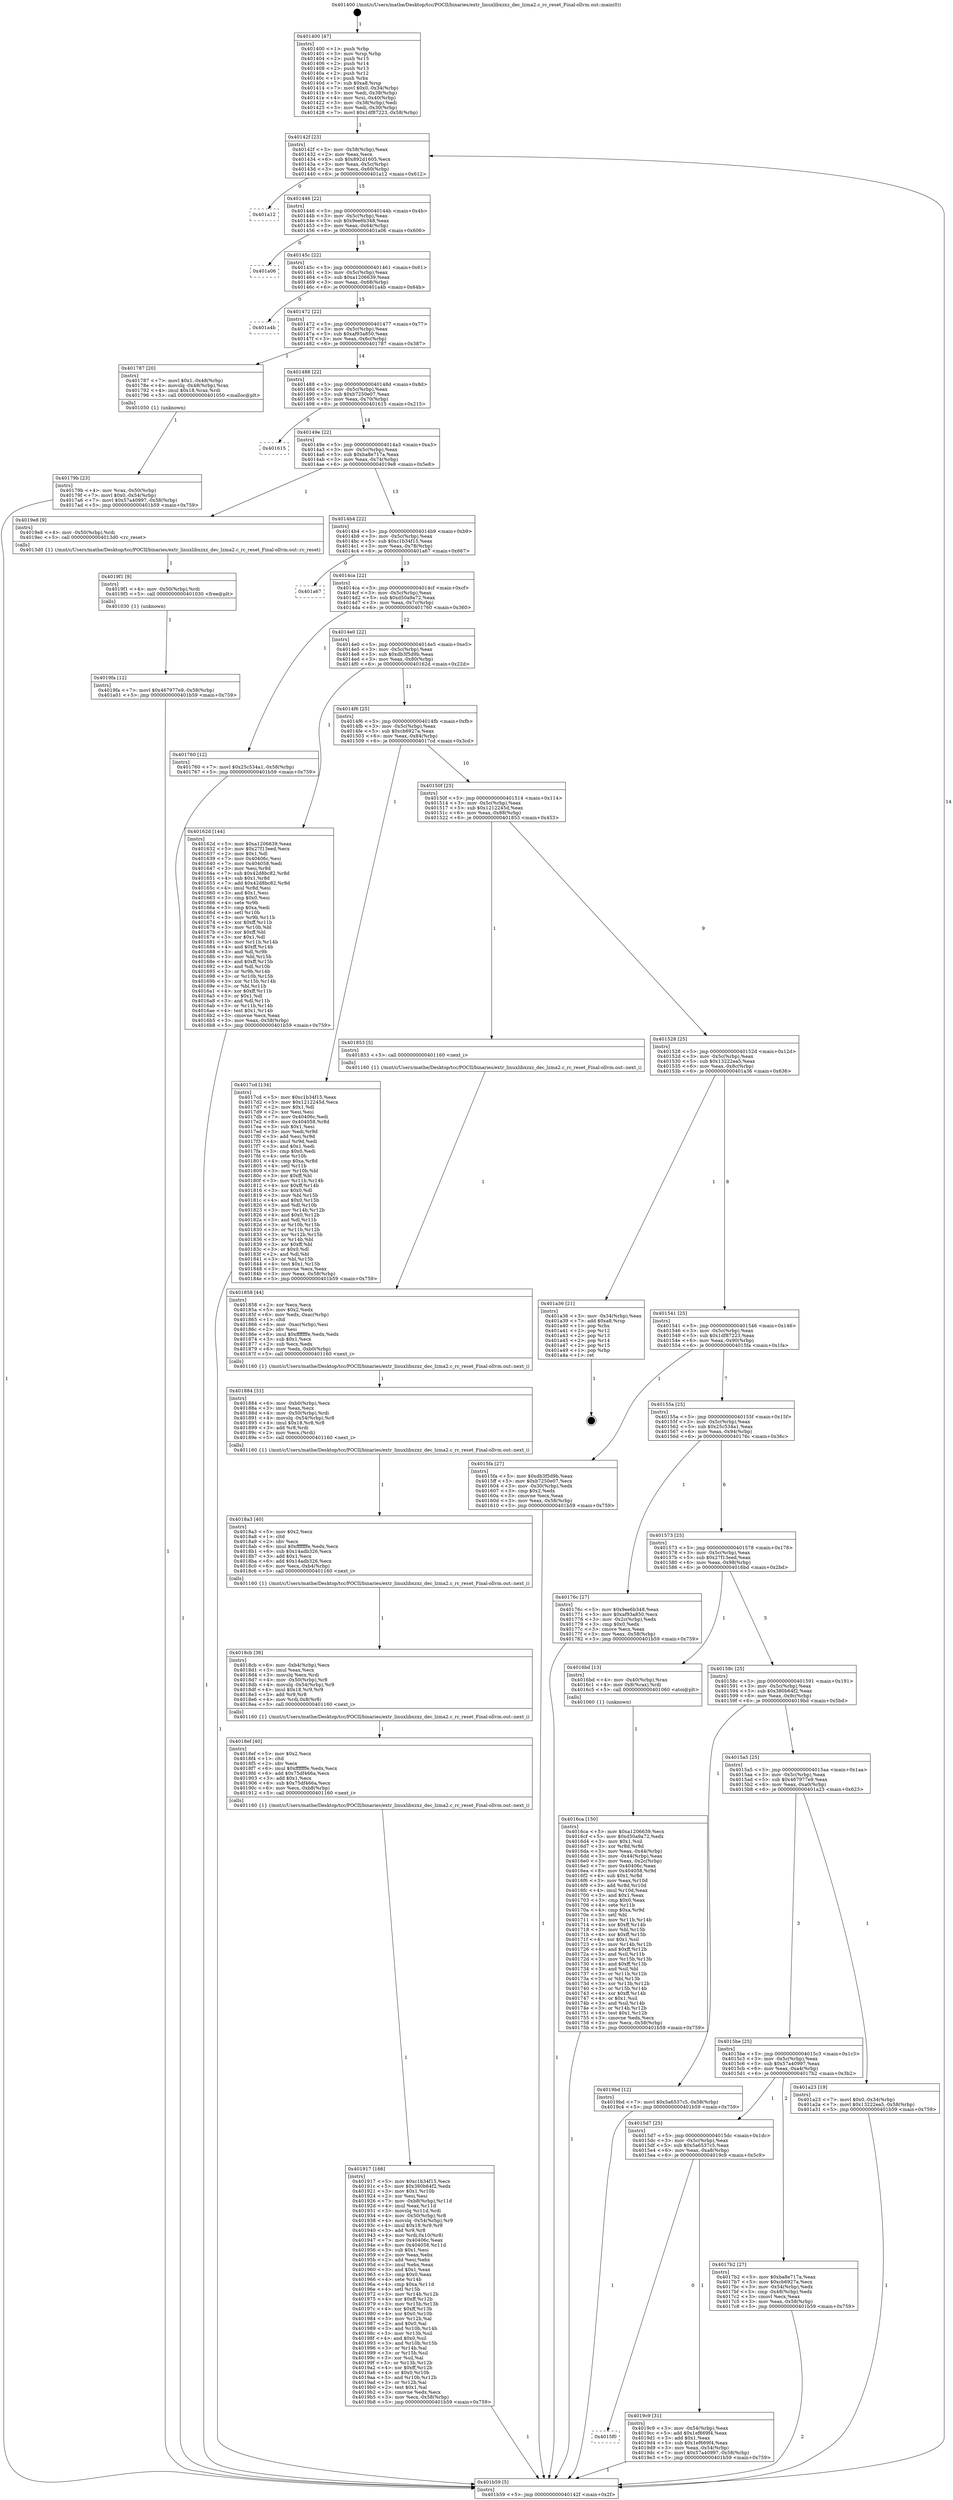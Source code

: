 digraph "0x401400" {
  label = "0x401400 (/mnt/c/Users/mathe/Desktop/tcc/POCII/binaries/extr_linuxlibxzxz_dec_lzma2.c_rc_reset_Final-ollvm.out::main(0))"
  labelloc = "t"
  node[shape=record]

  Entry [label="",width=0.3,height=0.3,shape=circle,fillcolor=black,style=filled]
  "0x40142f" [label="{
     0x40142f [23]\l
     | [instrs]\l
     &nbsp;&nbsp;0x40142f \<+3\>: mov -0x58(%rbp),%eax\l
     &nbsp;&nbsp;0x401432 \<+2\>: mov %eax,%ecx\l
     &nbsp;&nbsp;0x401434 \<+6\>: sub $0x892d1605,%ecx\l
     &nbsp;&nbsp;0x40143a \<+3\>: mov %eax,-0x5c(%rbp)\l
     &nbsp;&nbsp;0x40143d \<+3\>: mov %ecx,-0x60(%rbp)\l
     &nbsp;&nbsp;0x401440 \<+6\>: je 0000000000401a12 \<main+0x612\>\l
  }"]
  "0x401a12" [label="{
     0x401a12\l
  }", style=dashed]
  "0x401446" [label="{
     0x401446 [22]\l
     | [instrs]\l
     &nbsp;&nbsp;0x401446 \<+5\>: jmp 000000000040144b \<main+0x4b\>\l
     &nbsp;&nbsp;0x40144b \<+3\>: mov -0x5c(%rbp),%eax\l
     &nbsp;&nbsp;0x40144e \<+5\>: sub $0x9ee6b348,%eax\l
     &nbsp;&nbsp;0x401453 \<+3\>: mov %eax,-0x64(%rbp)\l
     &nbsp;&nbsp;0x401456 \<+6\>: je 0000000000401a06 \<main+0x606\>\l
  }"]
  Exit [label="",width=0.3,height=0.3,shape=circle,fillcolor=black,style=filled,peripheries=2]
  "0x401a06" [label="{
     0x401a06\l
  }", style=dashed]
  "0x40145c" [label="{
     0x40145c [22]\l
     | [instrs]\l
     &nbsp;&nbsp;0x40145c \<+5\>: jmp 0000000000401461 \<main+0x61\>\l
     &nbsp;&nbsp;0x401461 \<+3\>: mov -0x5c(%rbp),%eax\l
     &nbsp;&nbsp;0x401464 \<+5\>: sub $0xa1206639,%eax\l
     &nbsp;&nbsp;0x401469 \<+3\>: mov %eax,-0x68(%rbp)\l
     &nbsp;&nbsp;0x40146c \<+6\>: je 0000000000401a4b \<main+0x64b\>\l
  }"]
  "0x4019fa" [label="{
     0x4019fa [12]\l
     | [instrs]\l
     &nbsp;&nbsp;0x4019fa \<+7\>: movl $0x467977e9,-0x58(%rbp)\l
     &nbsp;&nbsp;0x401a01 \<+5\>: jmp 0000000000401b59 \<main+0x759\>\l
  }"]
  "0x401a4b" [label="{
     0x401a4b\l
  }", style=dashed]
  "0x401472" [label="{
     0x401472 [22]\l
     | [instrs]\l
     &nbsp;&nbsp;0x401472 \<+5\>: jmp 0000000000401477 \<main+0x77\>\l
     &nbsp;&nbsp;0x401477 \<+3\>: mov -0x5c(%rbp),%eax\l
     &nbsp;&nbsp;0x40147a \<+5\>: sub $0xaf93a850,%eax\l
     &nbsp;&nbsp;0x40147f \<+3\>: mov %eax,-0x6c(%rbp)\l
     &nbsp;&nbsp;0x401482 \<+6\>: je 0000000000401787 \<main+0x387\>\l
  }"]
  "0x4019f1" [label="{
     0x4019f1 [9]\l
     | [instrs]\l
     &nbsp;&nbsp;0x4019f1 \<+4\>: mov -0x50(%rbp),%rdi\l
     &nbsp;&nbsp;0x4019f5 \<+5\>: call 0000000000401030 \<free@plt\>\l
     | [calls]\l
     &nbsp;&nbsp;0x401030 \{1\} (unknown)\l
  }"]
  "0x401787" [label="{
     0x401787 [20]\l
     | [instrs]\l
     &nbsp;&nbsp;0x401787 \<+7\>: movl $0x1,-0x48(%rbp)\l
     &nbsp;&nbsp;0x40178e \<+4\>: movslq -0x48(%rbp),%rax\l
     &nbsp;&nbsp;0x401792 \<+4\>: imul $0x18,%rax,%rdi\l
     &nbsp;&nbsp;0x401796 \<+5\>: call 0000000000401050 \<malloc@plt\>\l
     | [calls]\l
     &nbsp;&nbsp;0x401050 \{1\} (unknown)\l
  }"]
  "0x401488" [label="{
     0x401488 [22]\l
     | [instrs]\l
     &nbsp;&nbsp;0x401488 \<+5\>: jmp 000000000040148d \<main+0x8d\>\l
     &nbsp;&nbsp;0x40148d \<+3\>: mov -0x5c(%rbp),%eax\l
     &nbsp;&nbsp;0x401490 \<+5\>: sub $0xb7250e07,%eax\l
     &nbsp;&nbsp;0x401495 \<+3\>: mov %eax,-0x70(%rbp)\l
     &nbsp;&nbsp;0x401498 \<+6\>: je 0000000000401615 \<main+0x215\>\l
  }"]
  "0x4015f0" [label="{
     0x4015f0\l
  }", style=dashed]
  "0x401615" [label="{
     0x401615\l
  }", style=dashed]
  "0x40149e" [label="{
     0x40149e [22]\l
     | [instrs]\l
     &nbsp;&nbsp;0x40149e \<+5\>: jmp 00000000004014a3 \<main+0xa3\>\l
     &nbsp;&nbsp;0x4014a3 \<+3\>: mov -0x5c(%rbp),%eax\l
     &nbsp;&nbsp;0x4014a6 \<+5\>: sub $0xba8e717a,%eax\l
     &nbsp;&nbsp;0x4014ab \<+3\>: mov %eax,-0x74(%rbp)\l
     &nbsp;&nbsp;0x4014ae \<+6\>: je 00000000004019e8 \<main+0x5e8\>\l
  }"]
  "0x4019c9" [label="{
     0x4019c9 [31]\l
     | [instrs]\l
     &nbsp;&nbsp;0x4019c9 \<+3\>: mov -0x54(%rbp),%eax\l
     &nbsp;&nbsp;0x4019cc \<+5\>: add $0x1ef669f4,%eax\l
     &nbsp;&nbsp;0x4019d1 \<+3\>: add $0x1,%eax\l
     &nbsp;&nbsp;0x4019d4 \<+5\>: sub $0x1ef669f4,%eax\l
     &nbsp;&nbsp;0x4019d9 \<+3\>: mov %eax,-0x54(%rbp)\l
     &nbsp;&nbsp;0x4019dc \<+7\>: movl $0x57a40997,-0x58(%rbp)\l
     &nbsp;&nbsp;0x4019e3 \<+5\>: jmp 0000000000401b59 \<main+0x759\>\l
  }"]
  "0x4019e8" [label="{
     0x4019e8 [9]\l
     | [instrs]\l
     &nbsp;&nbsp;0x4019e8 \<+4\>: mov -0x50(%rbp),%rdi\l
     &nbsp;&nbsp;0x4019ec \<+5\>: call 00000000004013d0 \<rc_reset\>\l
     | [calls]\l
     &nbsp;&nbsp;0x4013d0 \{1\} (/mnt/c/Users/mathe/Desktop/tcc/POCII/binaries/extr_linuxlibxzxz_dec_lzma2.c_rc_reset_Final-ollvm.out::rc_reset)\l
  }"]
  "0x4014b4" [label="{
     0x4014b4 [22]\l
     | [instrs]\l
     &nbsp;&nbsp;0x4014b4 \<+5\>: jmp 00000000004014b9 \<main+0xb9\>\l
     &nbsp;&nbsp;0x4014b9 \<+3\>: mov -0x5c(%rbp),%eax\l
     &nbsp;&nbsp;0x4014bc \<+5\>: sub $0xc1b34f15,%eax\l
     &nbsp;&nbsp;0x4014c1 \<+3\>: mov %eax,-0x78(%rbp)\l
     &nbsp;&nbsp;0x4014c4 \<+6\>: je 0000000000401a67 \<main+0x667\>\l
  }"]
  "0x401917" [label="{
     0x401917 [166]\l
     | [instrs]\l
     &nbsp;&nbsp;0x401917 \<+5\>: mov $0xc1b34f15,%ecx\l
     &nbsp;&nbsp;0x40191c \<+5\>: mov $0x380b64f2,%edx\l
     &nbsp;&nbsp;0x401921 \<+3\>: mov $0x1,%r10b\l
     &nbsp;&nbsp;0x401924 \<+2\>: xor %esi,%esi\l
     &nbsp;&nbsp;0x401926 \<+7\>: mov -0xb8(%rbp),%r11d\l
     &nbsp;&nbsp;0x40192d \<+4\>: imul %eax,%r11d\l
     &nbsp;&nbsp;0x401931 \<+3\>: movslq %r11d,%rdi\l
     &nbsp;&nbsp;0x401934 \<+4\>: mov -0x50(%rbp),%r8\l
     &nbsp;&nbsp;0x401938 \<+4\>: movslq -0x54(%rbp),%r9\l
     &nbsp;&nbsp;0x40193c \<+4\>: imul $0x18,%r9,%r9\l
     &nbsp;&nbsp;0x401940 \<+3\>: add %r9,%r8\l
     &nbsp;&nbsp;0x401943 \<+4\>: mov %rdi,0x10(%r8)\l
     &nbsp;&nbsp;0x401947 \<+7\>: mov 0x40406c,%eax\l
     &nbsp;&nbsp;0x40194e \<+8\>: mov 0x404058,%r11d\l
     &nbsp;&nbsp;0x401956 \<+3\>: sub $0x1,%esi\l
     &nbsp;&nbsp;0x401959 \<+2\>: mov %eax,%ebx\l
     &nbsp;&nbsp;0x40195b \<+2\>: add %esi,%ebx\l
     &nbsp;&nbsp;0x40195d \<+3\>: imul %ebx,%eax\l
     &nbsp;&nbsp;0x401960 \<+3\>: and $0x1,%eax\l
     &nbsp;&nbsp;0x401963 \<+3\>: cmp $0x0,%eax\l
     &nbsp;&nbsp;0x401966 \<+4\>: sete %r14b\l
     &nbsp;&nbsp;0x40196a \<+4\>: cmp $0xa,%r11d\l
     &nbsp;&nbsp;0x40196e \<+4\>: setl %r15b\l
     &nbsp;&nbsp;0x401972 \<+3\>: mov %r14b,%r12b\l
     &nbsp;&nbsp;0x401975 \<+4\>: xor $0xff,%r12b\l
     &nbsp;&nbsp;0x401979 \<+3\>: mov %r15b,%r13b\l
     &nbsp;&nbsp;0x40197c \<+4\>: xor $0xff,%r13b\l
     &nbsp;&nbsp;0x401980 \<+4\>: xor $0x0,%r10b\l
     &nbsp;&nbsp;0x401984 \<+3\>: mov %r12b,%al\l
     &nbsp;&nbsp;0x401987 \<+2\>: and $0x0,%al\l
     &nbsp;&nbsp;0x401989 \<+3\>: and %r10b,%r14b\l
     &nbsp;&nbsp;0x40198c \<+3\>: mov %r13b,%sil\l
     &nbsp;&nbsp;0x40198f \<+4\>: and $0x0,%sil\l
     &nbsp;&nbsp;0x401993 \<+3\>: and %r10b,%r15b\l
     &nbsp;&nbsp;0x401996 \<+3\>: or %r14b,%al\l
     &nbsp;&nbsp;0x401999 \<+3\>: or %r15b,%sil\l
     &nbsp;&nbsp;0x40199c \<+3\>: xor %sil,%al\l
     &nbsp;&nbsp;0x40199f \<+3\>: or %r13b,%r12b\l
     &nbsp;&nbsp;0x4019a2 \<+4\>: xor $0xff,%r12b\l
     &nbsp;&nbsp;0x4019a6 \<+4\>: or $0x0,%r10b\l
     &nbsp;&nbsp;0x4019aa \<+3\>: and %r10b,%r12b\l
     &nbsp;&nbsp;0x4019ad \<+3\>: or %r12b,%al\l
     &nbsp;&nbsp;0x4019b0 \<+2\>: test $0x1,%al\l
     &nbsp;&nbsp;0x4019b2 \<+3\>: cmovne %edx,%ecx\l
     &nbsp;&nbsp;0x4019b5 \<+3\>: mov %ecx,-0x58(%rbp)\l
     &nbsp;&nbsp;0x4019b8 \<+5\>: jmp 0000000000401b59 \<main+0x759\>\l
  }"]
  "0x401a67" [label="{
     0x401a67\l
  }", style=dashed]
  "0x4014ca" [label="{
     0x4014ca [22]\l
     | [instrs]\l
     &nbsp;&nbsp;0x4014ca \<+5\>: jmp 00000000004014cf \<main+0xcf\>\l
     &nbsp;&nbsp;0x4014cf \<+3\>: mov -0x5c(%rbp),%eax\l
     &nbsp;&nbsp;0x4014d2 \<+5\>: sub $0xd50a9a72,%eax\l
     &nbsp;&nbsp;0x4014d7 \<+3\>: mov %eax,-0x7c(%rbp)\l
     &nbsp;&nbsp;0x4014da \<+6\>: je 0000000000401760 \<main+0x360\>\l
  }"]
  "0x4018ef" [label="{
     0x4018ef [40]\l
     | [instrs]\l
     &nbsp;&nbsp;0x4018ef \<+5\>: mov $0x2,%ecx\l
     &nbsp;&nbsp;0x4018f4 \<+1\>: cltd\l
     &nbsp;&nbsp;0x4018f5 \<+2\>: idiv %ecx\l
     &nbsp;&nbsp;0x4018f7 \<+6\>: imul $0xfffffffe,%edx,%ecx\l
     &nbsp;&nbsp;0x4018fd \<+6\>: add $0x75df466a,%ecx\l
     &nbsp;&nbsp;0x401903 \<+3\>: add $0x1,%ecx\l
     &nbsp;&nbsp;0x401906 \<+6\>: sub $0x75df466a,%ecx\l
     &nbsp;&nbsp;0x40190c \<+6\>: mov %ecx,-0xb8(%rbp)\l
     &nbsp;&nbsp;0x401912 \<+5\>: call 0000000000401160 \<next_i\>\l
     | [calls]\l
     &nbsp;&nbsp;0x401160 \{1\} (/mnt/c/Users/mathe/Desktop/tcc/POCII/binaries/extr_linuxlibxzxz_dec_lzma2.c_rc_reset_Final-ollvm.out::next_i)\l
  }"]
  "0x401760" [label="{
     0x401760 [12]\l
     | [instrs]\l
     &nbsp;&nbsp;0x401760 \<+7\>: movl $0x25c534a1,-0x58(%rbp)\l
     &nbsp;&nbsp;0x401767 \<+5\>: jmp 0000000000401b59 \<main+0x759\>\l
  }"]
  "0x4014e0" [label="{
     0x4014e0 [22]\l
     | [instrs]\l
     &nbsp;&nbsp;0x4014e0 \<+5\>: jmp 00000000004014e5 \<main+0xe5\>\l
     &nbsp;&nbsp;0x4014e5 \<+3\>: mov -0x5c(%rbp),%eax\l
     &nbsp;&nbsp;0x4014e8 \<+5\>: sub $0xdb3f5d9b,%eax\l
     &nbsp;&nbsp;0x4014ed \<+3\>: mov %eax,-0x80(%rbp)\l
     &nbsp;&nbsp;0x4014f0 \<+6\>: je 000000000040162d \<main+0x22d\>\l
  }"]
  "0x4018cb" [label="{
     0x4018cb [36]\l
     | [instrs]\l
     &nbsp;&nbsp;0x4018cb \<+6\>: mov -0xb4(%rbp),%ecx\l
     &nbsp;&nbsp;0x4018d1 \<+3\>: imul %eax,%ecx\l
     &nbsp;&nbsp;0x4018d4 \<+3\>: movslq %ecx,%rdi\l
     &nbsp;&nbsp;0x4018d7 \<+4\>: mov -0x50(%rbp),%r8\l
     &nbsp;&nbsp;0x4018db \<+4\>: movslq -0x54(%rbp),%r9\l
     &nbsp;&nbsp;0x4018df \<+4\>: imul $0x18,%r9,%r9\l
     &nbsp;&nbsp;0x4018e3 \<+3\>: add %r9,%r8\l
     &nbsp;&nbsp;0x4018e6 \<+4\>: mov %rdi,0x8(%r8)\l
     &nbsp;&nbsp;0x4018ea \<+5\>: call 0000000000401160 \<next_i\>\l
     | [calls]\l
     &nbsp;&nbsp;0x401160 \{1\} (/mnt/c/Users/mathe/Desktop/tcc/POCII/binaries/extr_linuxlibxzxz_dec_lzma2.c_rc_reset_Final-ollvm.out::next_i)\l
  }"]
  "0x40162d" [label="{
     0x40162d [144]\l
     | [instrs]\l
     &nbsp;&nbsp;0x40162d \<+5\>: mov $0xa1206639,%eax\l
     &nbsp;&nbsp;0x401632 \<+5\>: mov $0x27f13eed,%ecx\l
     &nbsp;&nbsp;0x401637 \<+2\>: mov $0x1,%dl\l
     &nbsp;&nbsp;0x401639 \<+7\>: mov 0x40406c,%esi\l
     &nbsp;&nbsp;0x401640 \<+7\>: mov 0x404058,%edi\l
     &nbsp;&nbsp;0x401647 \<+3\>: mov %esi,%r8d\l
     &nbsp;&nbsp;0x40164a \<+7\>: sub $0x42d8bc82,%r8d\l
     &nbsp;&nbsp;0x401651 \<+4\>: sub $0x1,%r8d\l
     &nbsp;&nbsp;0x401655 \<+7\>: add $0x42d8bc82,%r8d\l
     &nbsp;&nbsp;0x40165c \<+4\>: imul %r8d,%esi\l
     &nbsp;&nbsp;0x401660 \<+3\>: and $0x1,%esi\l
     &nbsp;&nbsp;0x401663 \<+3\>: cmp $0x0,%esi\l
     &nbsp;&nbsp;0x401666 \<+4\>: sete %r9b\l
     &nbsp;&nbsp;0x40166a \<+3\>: cmp $0xa,%edi\l
     &nbsp;&nbsp;0x40166d \<+4\>: setl %r10b\l
     &nbsp;&nbsp;0x401671 \<+3\>: mov %r9b,%r11b\l
     &nbsp;&nbsp;0x401674 \<+4\>: xor $0xff,%r11b\l
     &nbsp;&nbsp;0x401678 \<+3\>: mov %r10b,%bl\l
     &nbsp;&nbsp;0x40167b \<+3\>: xor $0xff,%bl\l
     &nbsp;&nbsp;0x40167e \<+3\>: xor $0x1,%dl\l
     &nbsp;&nbsp;0x401681 \<+3\>: mov %r11b,%r14b\l
     &nbsp;&nbsp;0x401684 \<+4\>: and $0xff,%r14b\l
     &nbsp;&nbsp;0x401688 \<+3\>: and %dl,%r9b\l
     &nbsp;&nbsp;0x40168b \<+3\>: mov %bl,%r15b\l
     &nbsp;&nbsp;0x40168e \<+4\>: and $0xff,%r15b\l
     &nbsp;&nbsp;0x401692 \<+3\>: and %dl,%r10b\l
     &nbsp;&nbsp;0x401695 \<+3\>: or %r9b,%r14b\l
     &nbsp;&nbsp;0x401698 \<+3\>: or %r10b,%r15b\l
     &nbsp;&nbsp;0x40169b \<+3\>: xor %r15b,%r14b\l
     &nbsp;&nbsp;0x40169e \<+3\>: or %bl,%r11b\l
     &nbsp;&nbsp;0x4016a1 \<+4\>: xor $0xff,%r11b\l
     &nbsp;&nbsp;0x4016a5 \<+3\>: or $0x1,%dl\l
     &nbsp;&nbsp;0x4016a8 \<+3\>: and %dl,%r11b\l
     &nbsp;&nbsp;0x4016ab \<+3\>: or %r11b,%r14b\l
     &nbsp;&nbsp;0x4016ae \<+4\>: test $0x1,%r14b\l
     &nbsp;&nbsp;0x4016b2 \<+3\>: cmovne %ecx,%eax\l
     &nbsp;&nbsp;0x4016b5 \<+3\>: mov %eax,-0x58(%rbp)\l
     &nbsp;&nbsp;0x4016b8 \<+5\>: jmp 0000000000401b59 \<main+0x759\>\l
  }"]
  "0x4014f6" [label="{
     0x4014f6 [25]\l
     | [instrs]\l
     &nbsp;&nbsp;0x4014f6 \<+5\>: jmp 00000000004014fb \<main+0xfb\>\l
     &nbsp;&nbsp;0x4014fb \<+3\>: mov -0x5c(%rbp),%eax\l
     &nbsp;&nbsp;0x4014fe \<+5\>: sub $0xcb6927a,%eax\l
     &nbsp;&nbsp;0x401503 \<+6\>: mov %eax,-0x84(%rbp)\l
     &nbsp;&nbsp;0x401509 \<+6\>: je 00000000004017cd \<main+0x3cd\>\l
  }"]
  "0x4018a3" [label="{
     0x4018a3 [40]\l
     | [instrs]\l
     &nbsp;&nbsp;0x4018a3 \<+5\>: mov $0x2,%ecx\l
     &nbsp;&nbsp;0x4018a8 \<+1\>: cltd\l
     &nbsp;&nbsp;0x4018a9 \<+2\>: idiv %ecx\l
     &nbsp;&nbsp;0x4018ab \<+6\>: imul $0xfffffffe,%edx,%ecx\l
     &nbsp;&nbsp;0x4018b1 \<+6\>: sub $0x14adb326,%ecx\l
     &nbsp;&nbsp;0x4018b7 \<+3\>: add $0x1,%ecx\l
     &nbsp;&nbsp;0x4018ba \<+6\>: add $0x14adb326,%ecx\l
     &nbsp;&nbsp;0x4018c0 \<+6\>: mov %ecx,-0xb4(%rbp)\l
     &nbsp;&nbsp;0x4018c6 \<+5\>: call 0000000000401160 \<next_i\>\l
     | [calls]\l
     &nbsp;&nbsp;0x401160 \{1\} (/mnt/c/Users/mathe/Desktop/tcc/POCII/binaries/extr_linuxlibxzxz_dec_lzma2.c_rc_reset_Final-ollvm.out::next_i)\l
  }"]
  "0x4017cd" [label="{
     0x4017cd [134]\l
     | [instrs]\l
     &nbsp;&nbsp;0x4017cd \<+5\>: mov $0xc1b34f15,%eax\l
     &nbsp;&nbsp;0x4017d2 \<+5\>: mov $0x1212245d,%ecx\l
     &nbsp;&nbsp;0x4017d7 \<+2\>: mov $0x1,%dl\l
     &nbsp;&nbsp;0x4017d9 \<+2\>: xor %esi,%esi\l
     &nbsp;&nbsp;0x4017db \<+7\>: mov 0x40406c,%edi\l
     &nbsp;&nbsp;0x4017e2 \<+8\>: mov 0x404058,%r8d\l
     &nbsp;&nbsp;0x4017ea \<+3\>: sub $0x1,%esi\l
     &nbsp;&nbsp;0x4017ed \<+3\>: mov %edi,%r9d\l
     &nbsp;&nbsp;0x4017f0 \<+3\>: add %esi,%r9d\l
     &nbsp;&nbsp;0x4017f3 \<+4\>: imul %r9d,%edi\l
     &nbsp;&nbsp;0x4017f7 \<+3\>: and $0x1,%edi\l
     &nbsp;&nbsp;0x4017fa \<+3\>: cmp $0x0,%edi\l
     &nbsp;&nbsp;0x4017fd \<+4\>: sete %r10b\l
     &nbsp;&nbsp;0x401801 \<+4\>: cmp $0xa,%r8d\l
     &nbsp;&nbsp;0x401805 \<+4\>: setl %r11b\l
     &nbsp;&nbsp;0x401809 \<+3\>: mov %r10b,%bl\l
     &nbsp;&nbsp;0x40180c \<+3\>: xor $0xff,%bl\l
     &nbsp;&nbsp;0x40180f \<+3\>: mov %r11b,%r14b\l
     &nbsp;&nbsp;0x401812 \<+4\>: xor $0xff,%r14b\l
     &nbsp;&nbsp;0x401816 \<+3\>: xor $0x0,%dl\l
     &nbsp;&nbsp;0x401819 \<+3\>: mov %bl,%r15b\l
     &nbsp;&nbsp;0x40181c \<+4\>: and $0x0,%r15b\l
     &nbsp;&nbsp;0x401820 \<+3\>: and %dl,%r10b\l
     &nbsp;&nbsp;0x401823 \<+3\>: mov %r14b,%r12b\l
     &nbsp;&nbsp;0x401826 \<+4\>: and $0x0,%r12b\l
     &nbsp;&nbsp;0x40182a \<+3\>: and %dl,%r11b\l
     &nbsp;&nbsp;0x40182d \<+3\>: or %r10b,%r15b\l
     &nbsp;&nbsp;0x401830 \<+3\>: or %r11b,%r12b\l
     &nbsp;&nbsp;0x401833 \<+3\>: xor %r12b,%r15b\l
     &nbsp;&nbsp;0x401836 \<+3\>: or %r14b,%bl\l
     &nbsp;&nbsp;0x401839 \<+3\>: xor $0xff,%bl\l
     &nbsp;&nbsp;0x40183c \<+3\>: or $0x0,%dl\l
     &nbsp;&nbsp;0x40183f \<+2\>: and %dl,%bl\l
     &nbsp;&nbsp;0x401841 \<+3\>: or %bl,%r15b\l
     &nbsp;&nbsp;0x401844 \<+4\>: test $0x1,%r15b\l
     &nbsp;&nbsp;0x401848 \<+3\>: cmovne %ecx,%eax\l
     &nbsp;&nbsp;0x40184b \<+3\>: mov %eax,-0x58(%rbp)\l
     &nbsp;&nbsp;0x40184e \<+5\>: jmp 0000000000401b59 \<main+0x759\>\l
  }"]
  "0x40150f" [label="{
     0x40150f [25]\l
     | [instrs]\l
     &nbsp;&nbsp;0x40150f \<+5\>: jmp 0000000000401514 \<main+0x114\>\l
     &nbsp;&nbsp;0x401514 \<+3\>: mov -0x5c(%rbp),%eax\l
     &nbsp;&nbsp;0x401517 \<+5\>: sub $0x1212245d,%eax\l
     &nbsp;&nbsp;0x40151c \<+6\>: mov %eax,-0x88(%rbp)\l
     &nbsp;&nbsp;0x401522 \<+6\>: je 0000000000401853 \<main+0x453\>\l
  }"]
  "0x401884" [label="{
     0x401884 [31]\l
     | [instrs]\l
     &nbsp;&nbsp;0x401884 \<+6\>: mov -0xb0(%rbp),%ecx\l
     &nbsp;&nbsp;0x40188a \<+3\>: imul %eax,%ecx\l
     &nbsp;&nbsp;0x40188d \<+4\>: mov -0x50(%rbp),%rdi\l
     &nbsp;&nbsp;0x401891 \<+4\>: movslq -0x54(%rbp),%r8\l
     &nbsp;&nbsp;0x401895 \<+4\>: imul $0x18,%r8,%r8\l
     &nbsp;&nbsp;0x401899 \<+3\>: add %r8,%rdi\l
     &nbsp;&nbsp;0x40189c \<+2\>: mov %ecx,(%rdi)\l
     &nbsp;&nbsp;0x40189e \<+5\>: call 0000000000401160 \<next_i\>\l
     | [calls]\l
     &nbsp;&nbsp;0x401160 \{1\} (/mnt/c/Users/mathe/Desktop/tcc/POCII/binaries/extr_linuxlibxzxz_dec_lzma2.c_rc_reset_Final-ollvm.out::next_i)\l
  }"]
  "0x401853" [label="{
     0x401853 [5]\l
     | [instrs]\l
     &nbsp;&nbsp;0x401853 \<+5\>: call 0000000000401160 \<next_i\>\l
     | [calls]\l
     &nbsp;&nbsp;0x401160 \{1\} (/mnt/c/Users/mathe/Desktop/tcc/POCII/binaries/extr_linuxlibxzxz_dec_lzma2.c_rc_reset_Final-ollvm.out::next_i)\l
  }"]
  "0x401528" [label="{
     0x401528 [25]\l
     | [instrs]\l
     &nbsp;&nbsp;0x401528 \<+5\>: jmp 000000000040152d \<main+0x12d\>\l
     &nbsp;&nbsp;0x40152d \<+3\>: mov -0x5c(%rbp),%eax\l
     &nbsp;&nbsp;0x401530 \<+5\>: sub $0x13222ea5,%eax\l
     &nbsp;&nbsp;0x401535 \<+6\>: mov %eax,-0x8c(%rbp)\l
     &nbsp;&nbsp;0x40153b \<+6\>: je 0000000000401a36 \<main+0x636\>\l
  }"]
  "0x401858" [label="{
     0x401858 [44]\l
     | [instrs]\l
     &nbsp;&nbsp;0x401858 \<+2\>: xor %ecx,%ecx\l
     &nbsp;&nbsp;0x40185a \<+5\>: mov $0x2,%edx\l
     &nbsp;&nbsp;0x40185f \<+6\>: mov %edx,-0xac(%rbp)\l
     &nbsp;&nbsp;0x401865 \<+1\>: cltd\l
     &nbsp;&nbsp;0x401866 \<+6\>: mov -0xac(%rbp),%esi\l
     &nbsp;&nbsp;0x40186c \<+2\>: idiv %esi\l
     &nbsp;&nbsp;0x40186e \<+6\>: imul $0xfffffffe,%edx,%edx\l
     &nbsp;&nbsp;0x401874 \<+3\>: sub $0x1,%ecx\l
     &nbsp;&nbsp;0x401877 \<+2\>: sub %ecx,%edx\l
     &nbsp;&nbsp;0x401879 \<+6\>: mov %edx,-0xb0(%rbp)\l
     &nbsp;&nbsp;0x40187f \<+5\>: call 0000000000401160 \<next_i\>\l
     | [calls]\l
     &nbsp;&nbsp;0x401160 \{1\} (/mnt/c/Users/mathe/Desktop/tcc/POCII/binaries/extr_linuxlibxzxz_dec_lzma2.c_rc_reset_Final-ollvm.out::next_i)\l
  }"]
  "0x401a36" [label="{
     0x401a36 [21]\l
     | [instrs]\l
     &nbsp;&nbsp;0x401a36 \<+3\>: mov -0x34(%rbp),%eax\l
     &nbsp;&nbsp;0x401a39 \<+7\>: add $0xa8,%rsp\l
     &nbsp;&nbsp;0x401a40 \<+1\>: pop %rbx\l
     &nbsp;&nbsp;0x401a41 \<+2\>: pop %r12\l
     &nbsp;&nbsp;0x401a43 \<+2\>: pop %r13\l
     &nbsp;&nbsp;0x401a45 \<+2\>: pop %r14\l
     &nbsp;&nbsp;0x401a47 \<+2\>: pop %r15\l
     &nbsp;&nbsp;0x401a49 \<+1\>: pop %rbp\l
     &nbsp;&nbsp;0x401a4a \<+1\>: ret\l
  }"]
  "0x401541" [label="{
     0x401541 [25]\l
     | [instrs]\l
     &nbsp;&nbsp;0x401541 \<+5\>: jmp 0000000000401546 \<main+0x146\>\l
     &nbsp;&nbsp;0x401546 \<+3\>: mov -0x5c(%rbp),%eax\l
     &nbsp;&nbsp;0x401549 \<+5\>: sub $0x1df87223,%eax\l
     &nbsp;&nbsp;0x40154e \<+6\>: mov %eax,-0x90(%rbp)\l
     &nbsp;&nbsp;0x401554 \<+6\>: je 00000000004015fa \<main+0x1fa\>\l
  }"]
  "0x4015d7" [label="{
     0x4015d7 [25]\l
     | [instrs]\l
     &nbsp;&nbsp;0x4015d7 \<+5\>: jmp 00000000004015dc \<main+0x1dc\>\l
     &nbsp;&nbsp;0x4015dc \<+3\>: mov -0x5c(%rbp),%eax\l
     &nbsp;&nbsp;0x4015df \<+5\>: sub $0x5a6537c5,%eax\l
     &nbsp;&nbsp;0x4015e4 \<+6\>: mov %eax,-0xa8(%rbp)\l
     &nbsp;&nbsp;0x4015ea \<+6\>: je 00000000004019c9 \<main+0x5c9\>\l
  }"]
  "0x4015fa" [label="{
     0x4015fa [27]\l
     | [instrs]\l
     &nbsp;&nbsp;0x4015fa \<+5\>: mov $0xdb3f5d9b,%eax\l
     &nbsp;&nbsp;0x4015ff \<+5\>: mov $0xb7250e07,%ecx\l
     &nbsp;&nbsp;0x401604 \<+3\>: mov -0x30(%rbp),%edx\l
     &nbsp;&nbsp;0x401607 \<+3\>: cmp $0x2,%edx\l
     &nbsp;&nbsp;0x40160a \<+3\>: cmovne %ecx,%eax\l
     &nbsp;&nbsp;0x40160d \<+3\>: mov %eax,-0x58(%rbp)\l
     &nbsp;&nbsp;0x401610 \<+5\>: jmp 0000000000401b59 \<main+0x759\>\l
  }"]
  "0x40155a" [label="{
     0x40155a [25]\l
     | [instrs]\l
     &nbsp;&nbsp;0x40155a \<+5\>: jmp 000000000040155f \<main+0x15f\>\l
     &nbsp;&nbsp;0x40155f \<+3\>: mov -0x5c(%rbp),%eax\l
     &nbsp;&nbsp;0x401562 \<+5\>: sub $0x25c534a1,%eax\l
     &nbsp;&nbsp;0x401567 \<+6\>: mov %eax,-0x94(%rbp)\l
     &nbsp;&nbsp;0x40156d \<+6\>: je 000000000040176c \<main+0x36c\>\l
  }"]
  "0x401b59" [label="{
     0x401b59 [5]\l
     | [instrs]\l
     &nbsp;&nbsp;0x401b59 \<+5\>: jmp 000000000040142f \<main+0x2f\>\l
  }"]
  "0x401400" [label="{
     0x401400 [47]\l
     | [instrs]\l
     &nbsp;&nbsp;0x401400 \<+1\>: push %rbp\l
     &nbsp;&nbsp;0x401401 \<+3\>: mov %rsp,%rbp\l
     &nbsp;&nbsp;0x401404 \<+2\>: push %r15\l
     &nbsp;&nbsp;0x401406 \<+2\>: push %r14\l
     &nbsp;&nbsp;0x401408 \<+2\>: push %r13\l
     &nbsp;&nbsp;0x40140a \<+2\>: push %r12\l
     &nbsp;&nbsp;0x40140c \<+1\>: push %rbx\l
     &nbsp;&nbsp;0x40140d \<+7\>: sub $0xa8,%rsp\l
     &nbsp;&nbsp;0x401414 \<+7\>: movl $0x0,-0x34(%rbp)\l
     &nbsp;&nbsp;0x40141b \<+3\>: mov %edi,-0x38(%rbp)\l
     &nbsp;&nbsp;0x40141e \<+4\>: mov %rsi,-0x40(%rbp)\l
     &nbsp;&nbsp;0x401422 \<+3\>: mov -0x38(%rbp),%edi\l
     &nbsp;&nbsp;0x401425 \<+3\>: mov %edi,-0x30(%rbp)\l
     &nbsp;&nbsp;0x401428 \<+7\>: movl $0x1df87223,-0x58(%rbp)\l
  }"]
  "0x4017b2" [label="{
     0x4017b2 [27]\l
     | [instrs]\l
     &nbsp;&nbsp;0x4017b2 \<+5\>: mov $0xba8e717a,%eax\l
     &nbsp;&nbsp;0x4017b7 \<+5\>: mov $0xcb6927a,%ecx\l
     &nbsp;&nbsp;0x4017bc \<+3\>: mov -0x54(%rbp),%edx\l
     &nbsp;&nbsp;0x4017bf \<+3\>: cmp -0x48(%rbp),%edx\l
     &nbsp;&nbsp;0x4017c2 \<+3\>: cmovl %ecx,%eax\l
     &nbsp;&nbsp;0x4017c5 \<+3\>: mov %eax,-0x58(%rbp)\l
     &nbsp;&nbsp;0x4017c8 \<+5\>: jmp 0000000000401b59 \<main+0x759\>\l
  }"]
  "0x40176c" [label="{
     0x40176c [27]\l
     | [instrs]\l
     &nbsp;&nbsp;0x40176c \<+5\>: mov $0x9ee6b348,%eax\l
     &nbsp;&nbsp;0x401771 \<+5\>: mov $0xaf93a850,%ecx\l
     &nbsp;&nbsp;0x401776 \<+3\>: mov -0x2c(%rbp),%edx\l
     &nbsp;&nbsp;0x401779 \<+3\>: cmp $0x0,%edx\l
     &nbsp;&nbsp;0x40177c \<+3\>: cmove %ecx,%eax\l
     &nbsp;&nbsp;0x40177f \<+3\>: mov %eax,-0x58(%rbp)\l
     &nbsp;&nbsp;0x401782 \<+5\>: jmp 0000000000401b59 \<main+0x759\>\l
  }"]
  "0x401573" [label="{
     0x401573 [25]\l
     | [instrs]\l
     &nbsp;&nbsp;0x401573 \<+5\>: jmp 0000000000401578 \<main+0x178\>\l
     &nbsp;&nbsp;0x401578 \<+3\>: mov -0x5c(%rbp),%eax\l
     &nbsp;&nbsp;0x40157b \<+5\>: sub $0x27f13eed,%eax\l
     &nbsp;&nbsp;0x401580 \<+6\>: mov %eax,-0x98(%rbp)\l
     &nbsp;&nbsp;0x401586 \<+6\>: je 00000000004016bd \<main+0x2bd\>\l
  }"]
  "0x4015be" [label="{
     0x4015be [25]\l
     | [instrs]\l
     &nbsp;&nbsp;0x4015be \<+5\>: jmp 00000000004015c3 \<main+0x1c3\>\l
     &nbsp;&nbsp;0x4015c3 \<+3\>: mov -0x5c(%rbp),%eax\l
     &nbsp;&nbsp;0x4015c6 \<+5\>: sub $0x57a40997,%eax\l
     &nbsp;&nbsp;0x4015cb \<+6\>: mov %eax,-0xa4(%rbp)\l
     &nbsp;&nbsp;0x4015d1 \<+6\>: je 00000000004017b2 \<main+0x3b2\>\l
  }"]
  "0x4016bd" [label="{
     0x4016bd [13]\l
     | [instrs]\l
     &nbsp;&nbsp;0x4016bd \<+4\>: mov -0x40(%rbp),%rax\l
     &nbsp;&nbsp;0x4016c1 \<+4\>: mov 0x8(%rax),%rdi\l
     &nbsp;&nbsp;0x4016c5 \<+5\>: call 0000000000401060 \<atoi@plt\>\l
     | [calls]\l
     &nbsp;&nbsp;0x401060 \{1\} (unknown)\l
  }"]
  "0x40158c" [label="{
     0x40158c [25]\l
     | [instrs]\l
     &nbsp;&nbsp;0x40158c \<+5\>: jmp 0000000000401591 \<main+0x191\>\l
     &nbsp;&nbsp;0x401591 \<+3\>: mov -0x5c(%rbp),%eax\l
     &nbsp;&nbsp;0x401594 \<+5\>: sub $0x380b64f2,%eax\l
     &nbsp;&nbsp;0x401599 \<+6\>: mov %eax,-0x9c(%rbp)\l
     &nbsp;&nbsp;0x40159f \<+6\>: je 00000000004019bd \<main+0x5bd\>\l
  }"]
  "0x4016ca" [label="{
     0x4016ca [150]\l
     | [instrs]\l
     &nbsp;&nbsp;0x4016ca \<+5\>: mov $0xa1206639,%ecx\l
     &nbsp;&nbsp;0x4016cf \<+5\>: mov $0xd50a9a72,%edx\l
     &nbsp;&nbsp;0x4016d4 \<+3\>: mov $0x1,%sil\l
     &nbsp;&nbsp;0x4016d7 \<+3\>: xor %r8d,%r8d\l
     &nbsp;&nbsp;0x4016da \<+3\>: mov %eax,-0x44(%rbp)\l
     &nbsp;&nbsp;0x4016dd \<+3\>: mov -0x44(%rbp),%eax\l
     &nbsp;&nbsp;0x4016e0 \<+3\>: mov %eax,-0x2c(%rbp)\l
     &nbsp;&nbsp;0x4016e3 \<+7\>: mov 0x40406c,%eax\l
     &nbsp;&nbsp;0x4016ea \<+8\>: mov 0x404058,%r9d\l
     &nbsp;&nbsp;0x4016f2 \<+4\>: sub $0x1,%r8d\l
     &nbsp;&nbsp;0x4016f6 \<+3\>: mov %eax,%r10d\l
     &nbsp;&nbsp;0x4016f9 \<+3\>: add %r8d,%r10d\l
     &nbsp;&nbsp;0x4016fc \<+4\>: imul %r10d,%eax\l
     &nbsp;&nbsp;0x401700 \<+3\>: and $0x1,%eax\l
     &nbsp;&nbsp;0x401703 \<+3\>: cmp $0x0,%eax\l
     &nbsp;&nbsp;0x401706 \<+4\>: sete %r11b\l
     &nbsp;&nbsp;0x40170a \<+4\>: cmp $0xa,%r9d\l
     &nbsp;&nbsp;0x40170e \<+3\>: setl %bl\l
     &nbsp;&nbsp;0x401711 \<+3\>: mov %r11b,%r14b\l
     &nbsp;&nbsp;0x401714 \<+4\>: xor $0xff,%r14b\l
     &nbsp;&nbsp;0x401718 \<+3\>: mov %bl,%r15b\l
     &nbsp;&nbsp;0x40171b \<+4\>: xor $0xff,%r15b\l
     &nbsp;&nbsp;0x40171f \<+4\>: xor $0x1,%sil\l
     &nbsp;&nbsp;0x401723 \<+3\>: mov %r14b,%r12b\l
     &nbsp;&nbsp;0x401726 \<+4\>: and $0xff,%r12b\l
     &nbsp;&nbsp;0x40172a \<+3\>: and %sil,%r11b\l
     &nbsp;&nbsp;0x40172d \<+3\>: mov %r15b,%r13b\l
     &nbsp;&nbsp;0x401730 \<+4\>: and $0xff,%r13b\l
     &nbsp;&nbsp;0x401734 \<+3\>: and %sil,%bl\l
     &nbsp;&nbsp;0x401737 \<+3\>: or %r11b,%r12b\l
     &nbsp;&nbsp;0x40173a \<+3\>: or %bl,%r13b\l
     &nbsp;&nbsp;0x40173d \<+3\>: xor %r13b,%r12b\l
     &nbsp;&nbsp;0x401740 \<+3\>: or %r15b,%r14b\l
     &nbsp;&nbsp;0x401743 \<+4\>: xor $0xff,%r14b\l
     &nbsp;&nbsp;0x401747 \<+4\>: or $0x1,%sil\l
     &nbsp;&nbsp;0x40174b \<+3\>: and %sil,%r14b\l
     &nbsp;&nbsp;0x40174e \<+3\>: or %r14b,%r12b\l
     &nbsp;&nbsp;0x401751 \<+4\>: test $0x1,%r12b\l
     &nbsp;&nbsp;0x401755 \<+3\>: cmovne %edx,%ecx\l
     &nbsp;&nbsp;0x401758 \<+3\>: mov %ecx,-0x58(%rbp)\l
     &nbsp;&nbsp;0x40175b \<+5\>: jmp 0000000000401b59 \<main+0x759\>\l
  }"]
  "0x40179b" [label="{
     0x40179b [23]\l
     | [instrs]\l
     &nbsp;&nbsp;0x40179b \<+4\>: mov %rax,-0x50(%rbp)\l
     &nbsp;&nbsp;0x40179f \<+7\>: movl $0x0,-0x54(%rbp)\l
     &nbsp;&nbsp;0x4017a6 \<+7\>: movl $0x57a40997,-0x58(%rbp)\l
     &nbsp;&nbsp;0x4017ad \<+5\>: jmp 0000000000401b59 \<main+0x759\>\l
  }"]
  "0x401a23" [label="{
     0x401a23 [19]\l
     | [instrs]\l
     &nbsp;&nbsp;0x401a23 \<+7\>: movl $0x0,-0x34(%rbp)\l
     &nbsp;&nbsp;0x401a2a \<+7\>: movl $0x13222ea5,-0x58(%rbp)\l
     &nbsp;&nbsp;0x401a31 \<+5\>: jmp 0000000000401b59 \<main+0x759\>\l
  }"]
  "0x4019bd" [label="{
     0x4019bd [12]\l
     | [instrs]\l
     &nbsp;&nbsp;0x4019bd \<+7\>: movl $0x5a6537c5,-0x58(%rbp)\l
     &nbsp;&nbsp;0x4019c4 \<+5\>: jmp 0000000000401b59 \<main+0x759\>\l
  }"]
  "0x4015a5" [label="{
     0x4015a5 [25]\l
     | [instrs]\l
     &nbsp;&nbsp;0x4015a5 \<+5\>: jmp 00000000004015aa \<main+0x1aa\>\l
     &nbsp;&nbsp;0x4015aa \<+3\>: mov -0x5c(%rbp),%eax\l
     &nbsp;&nbsp;0x4015ad \<+5\>: sub $0x467977e9,%eax\l
     &nbsp;&nbsp;0x4015b2 \<+6\>: mov %eax,-0xa0(%rbp)\l
     &nbsp;&nbsp;0x4015b8 \<+6\>: je 0000000000401a23 \<main+0x623\>\l
  }"]
  Entry -> "0x401400" [label=" 1"]
  "0x40142f" -> "0x401a12" [label=" 0"]
  "0x40142f" -> "0x401446" [label=" 15"]
  "0x401a36" -> Exit [label=" 1"]
  "0x401446" -> "0x401a06" [label=" 0"]
  "0x401446" -> "0x40145c" [label=" 15"]
  "0x401a23" -> "0x401b59" [label=" 1"]
  "0x40145c" -> "0x401a4b" [label=" 0"]
  "0x40145c" -> "0x401472" [label=" 15"]
  "0x4019fa" -> "0x401b59" [label=" 1"]
  "0x401472" -> "0x401787" [label=" 1"]
  "0x401472" -> "0x401488" [label=" 14"]
  "0x4019f1" -> "0x4019fa" [label=" 1"]
  "0x401488" -> "0x401615" [label=" 0"]
  "0x401488" -> "0x40149e" [label=" 14"]
  "0x4019e8" -> "0x4019f1" [label=" 1"]
  "0x40149e" -> "0x4019e8" [label=" 1"]
  "0x40149e" -> "0x4014b4" [label=" 13"]
  "0x4019c9" -> "0x401b59" [label=" 1"]
  "0x4014b4" -> "0x401a67" [label=" 0"]
  "0x4014b4" -> "0x4014ca" [label=" 13"]
  "0x4015d7" -> "0x4019c9" [label=" 1"]
  "0x4014ca" -> "0x401760" [label=" 1"]
  "0x4014ca" -> "0x4014e0" [label=" 12"]
  "0x4015d7" -> "0x4015f0" [label=" 0"]
  "0x4014e0" -> "0x40162d" [label=" 1"]
  "0x4014e0" -> "0x4014f6" [label=" 11"]
  "0x4019bd" -> "0x401b59" [label=" 1"]
  "0x4014f6" -> "0x4017cd" [label=" 1"]
  "0x4014f6" -> "0x40150f" [label=" 10"]
  "0x401917" -> "0x401b59" [label=" 1"]
  "0x40150f" -> "0x401853" [label=" 1"]
  "0x40150f" -> "0x401528" [label=" 9"]
  "0x4018ef" -> "0x401917" [label=" 1"]
  "0x401528" -> "0x401a36" [label=" 1"]
  "0x401528" -> "0x401541" [label=" 8"]
  "0x4018cb" -> "0x4018ef" [label=" 1"]
  "0x401541" -> "0x4015fa" [label=" 1"]
  "0x401541" -> "0x40155a" [label=" 7"]
  "0x4015fa" -> "0x401b59" [label=" 1"]
  "0x401400" -> "0x40142f" [label=" 1"]
  "0x401b59" -> "0x40142f" [label=" 14"]
  "0x40162d" -> "0x401b59" [label=" 1"]
  "0x4018a3" -> "0x4018cb" [label=" 1"]
  "0x40155a" -> "0x40176c" [label=" 1"]
  "0x40155a" -> "0x401573" [label=" 6"]
  "0x401884" -> "0x4018a3" [label=" 1"]
  "0x401573" -> "0x4016bd" [label=" 1"]
  "0x401573" -> "0x40158c" [label=" 5"]
  "0x4016bd" -> "0x4016ca" [label=" 1"]
  "0x4016ca" -> "0x401b59" [label=" 1"]
  "0x401760" -> "0x401b59" [label=" 1"]
  "0x40176c" -> "0x401b59" [label=" 1"]
  "0x401787" -> "0x40179b" [label=" 1"]
  "0x40179b" -> "0x401b59" [label=" 1"]
  "0x401853" -> "0x401858" [label=" 1"]
  "0x40158c" -> "0x4019bd" [label=" 1"]
  "0x40158c" -> "0x4015a5" [label=" 4"]
  "0x4017cd" -> "0x401b59" [label=" 1"]
  "0x4015a5" -> "0x401a23" [label=" 1"]
  "0x4015a5" -> "0x4015be" [label=" 3"]
  "0x401858" -> "0x401884" [label=" 1"]
  "0x4015be" -> "0x4017b2" [label=" 2"]
  "0x4015be" -> "0x4015d7" [label=" 1"]
  "0x4017b2" -> "0x401b59" [label=" 2"]
}
